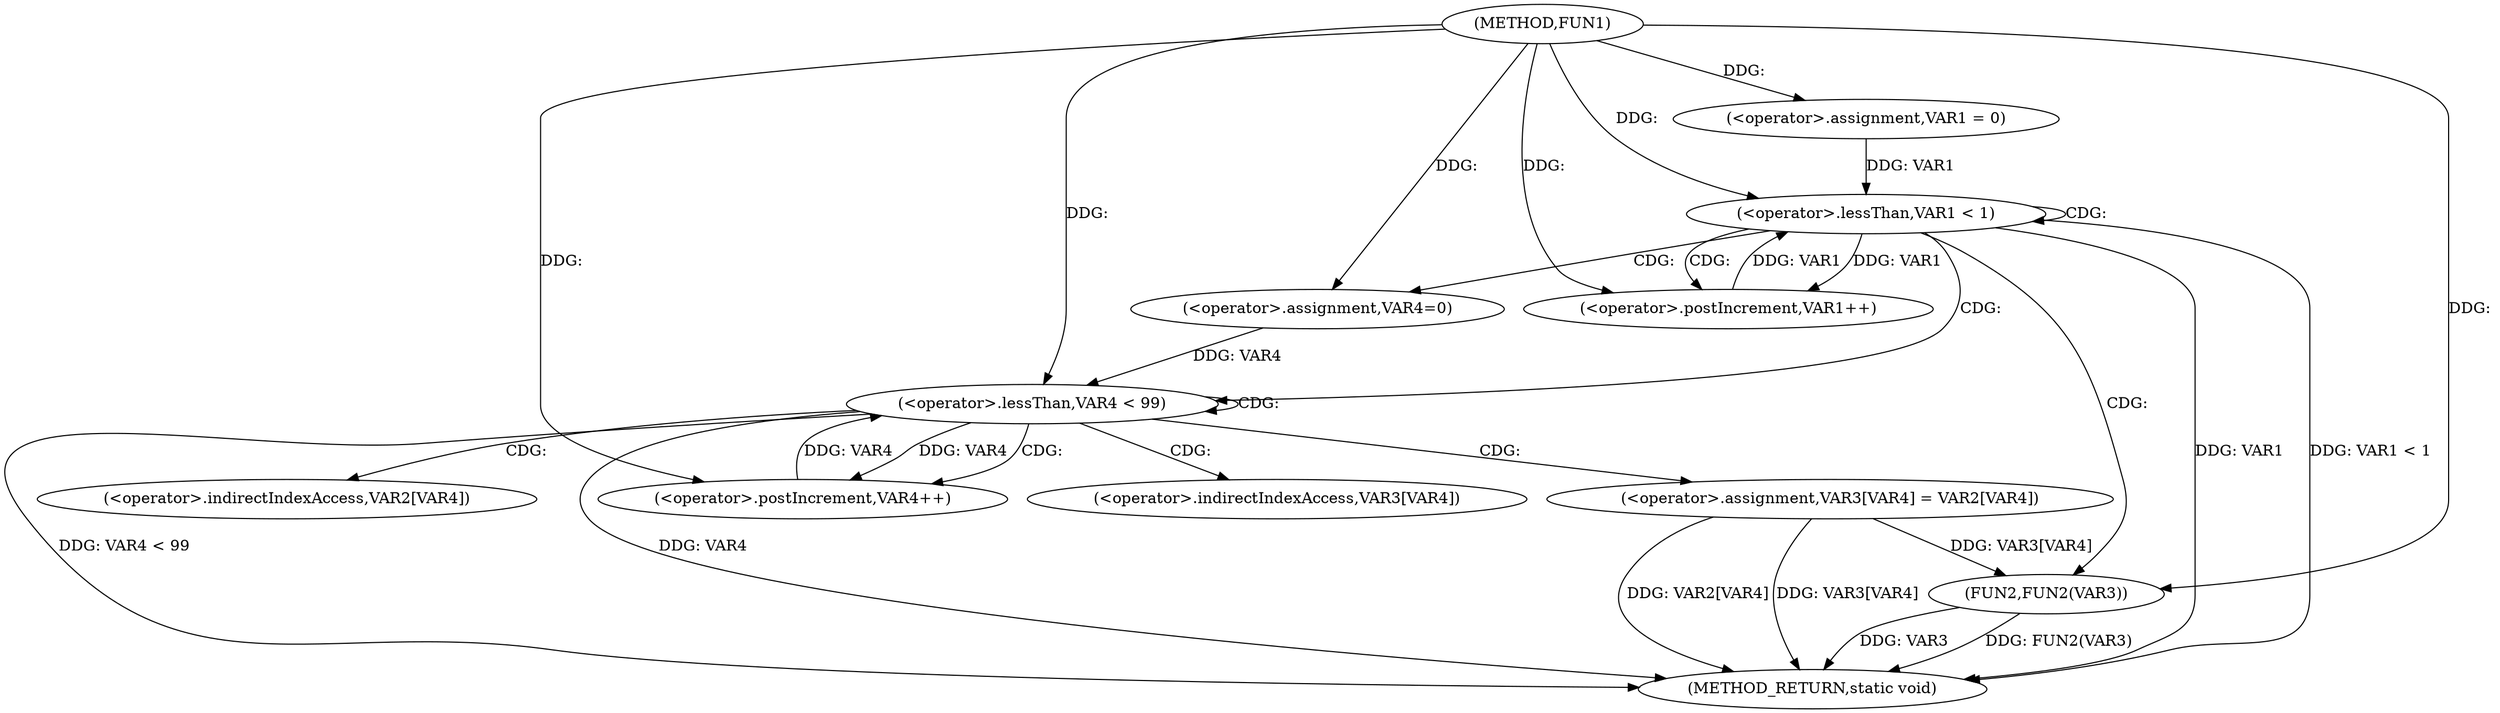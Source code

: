 digraph FUN1 {  
"1000100" [label = "(METHOD,FUN1)" ]
"1000136" [label = "(METHOD_RETURN,static void)" ]
"1000104" [label = "(<operator>.assignment,VAR1 = 0)" ]
"1000107" [label = "(<operator>.lessThan,VAR1 < 1)" ]
"1000110" [label = "(<operator>.postIncrement,VAR1++)" ]
"1000118" [label = "(<operator>.assignment,VAR4=0)" ]
"1000121" [label = "(<operator>.lessThan,VAR4 < 99)" ]
"1000124" [label = "(<operator>.postIncrement,VAR4++)" ]
"1000127" [label = "(<operator>.assignment,VAR3[VAR4] = VAR2[VAR4])" ]
"1000134" [label = "(FUN2,FUN2(VAR3))" ]
"1000128" [label = "(<operator>.indirectIndexAccess,VAR3[VAR4])" ]
"1000131" [label = "(<operator>.indirectIndexAccess,VAR2[VAR4])" ]
  "1000107" -> "1000136"  [ label = "DDG: VAR1"] 
  "1000107" -> "1000136"  [ label = "DDG: VAR1 < 1"] 
  "1000134" -> "1000136"  [ label = "DDG: FUN2(VAR3)"] 
  "1000121" -> "1000136"  [ label = "DDG: VAR4 < 99"] 
  "1000121" -> "1000136"  [ label = "DDG: VAR4"] 
  "1000127" -> "1000136"  [ label = "DDG: VAR3[VAR4]"] 
  "1000134" -> "1000136"  [ label = "DDG: VAR3"] 
  "1000127" -> "1000136"  [ label = "DDG: VAR2[VAR4]"] 
  "1000100" -> "1000104"  [ label = "DDG: "] 
  "1000104" -> "1000107"  [ label = "DDG: VAR1"] 
  "1000110" -> "1000107"  [ label = "DDG: VAR1"] 
  "1000100" -> "1000107"  [ label = "DDG: "] 
  "1000107" -> "1000110"  [ label = "DDG: VAR1"] 
  "1000100" -> "1000110"  [ label = "DDG: "] 
  "1000100" -> "1000118"  [ label = "DDG: "] 
  "1000124" -> "1000121"  [ label = "DDG: VAR4"] 
  "1000118" -> "1000121"  [ label = "DDG: VAR4"] 
  "1000100" -> "1000121"  [ label = "DDG: "] 
  "1000121" -> "1000124"  [ label = "DDG: VAR4"] 
  "1000100" -> "1000124"  [ label = "DDG: "] 
  "1000127" -> "1000134"  [ label = "DDG: VAR3[VAR4]"] 
  "1000100" -> "1000134"  [ label = "DDG: "] 
  "1000107" -> "1000110"  [ label = "CDG: "] 
  "1000107" -> "1000121"  [ label = "CDG: "] 
  "1000107" -> "1000107"  [ label = "CDG: "] 
  "1000107" -> "1000118"  [ label = "CDG: "] 
  "1000107" -> "1000134"  [ label = "CDG: "] 
  "1000121" -> "1000128"  [ label = "CDG: "] 
  "1000121" -> "1000121"  [ label = "CDG: "] 
  "1000121" -> "1000124"  [ label = "CDG: "] 
  "1000121" -> "1000131"  [ label = "CDG: "] 
  "1000121" -> "1000127"  [ label = "CDG: "] 
}
